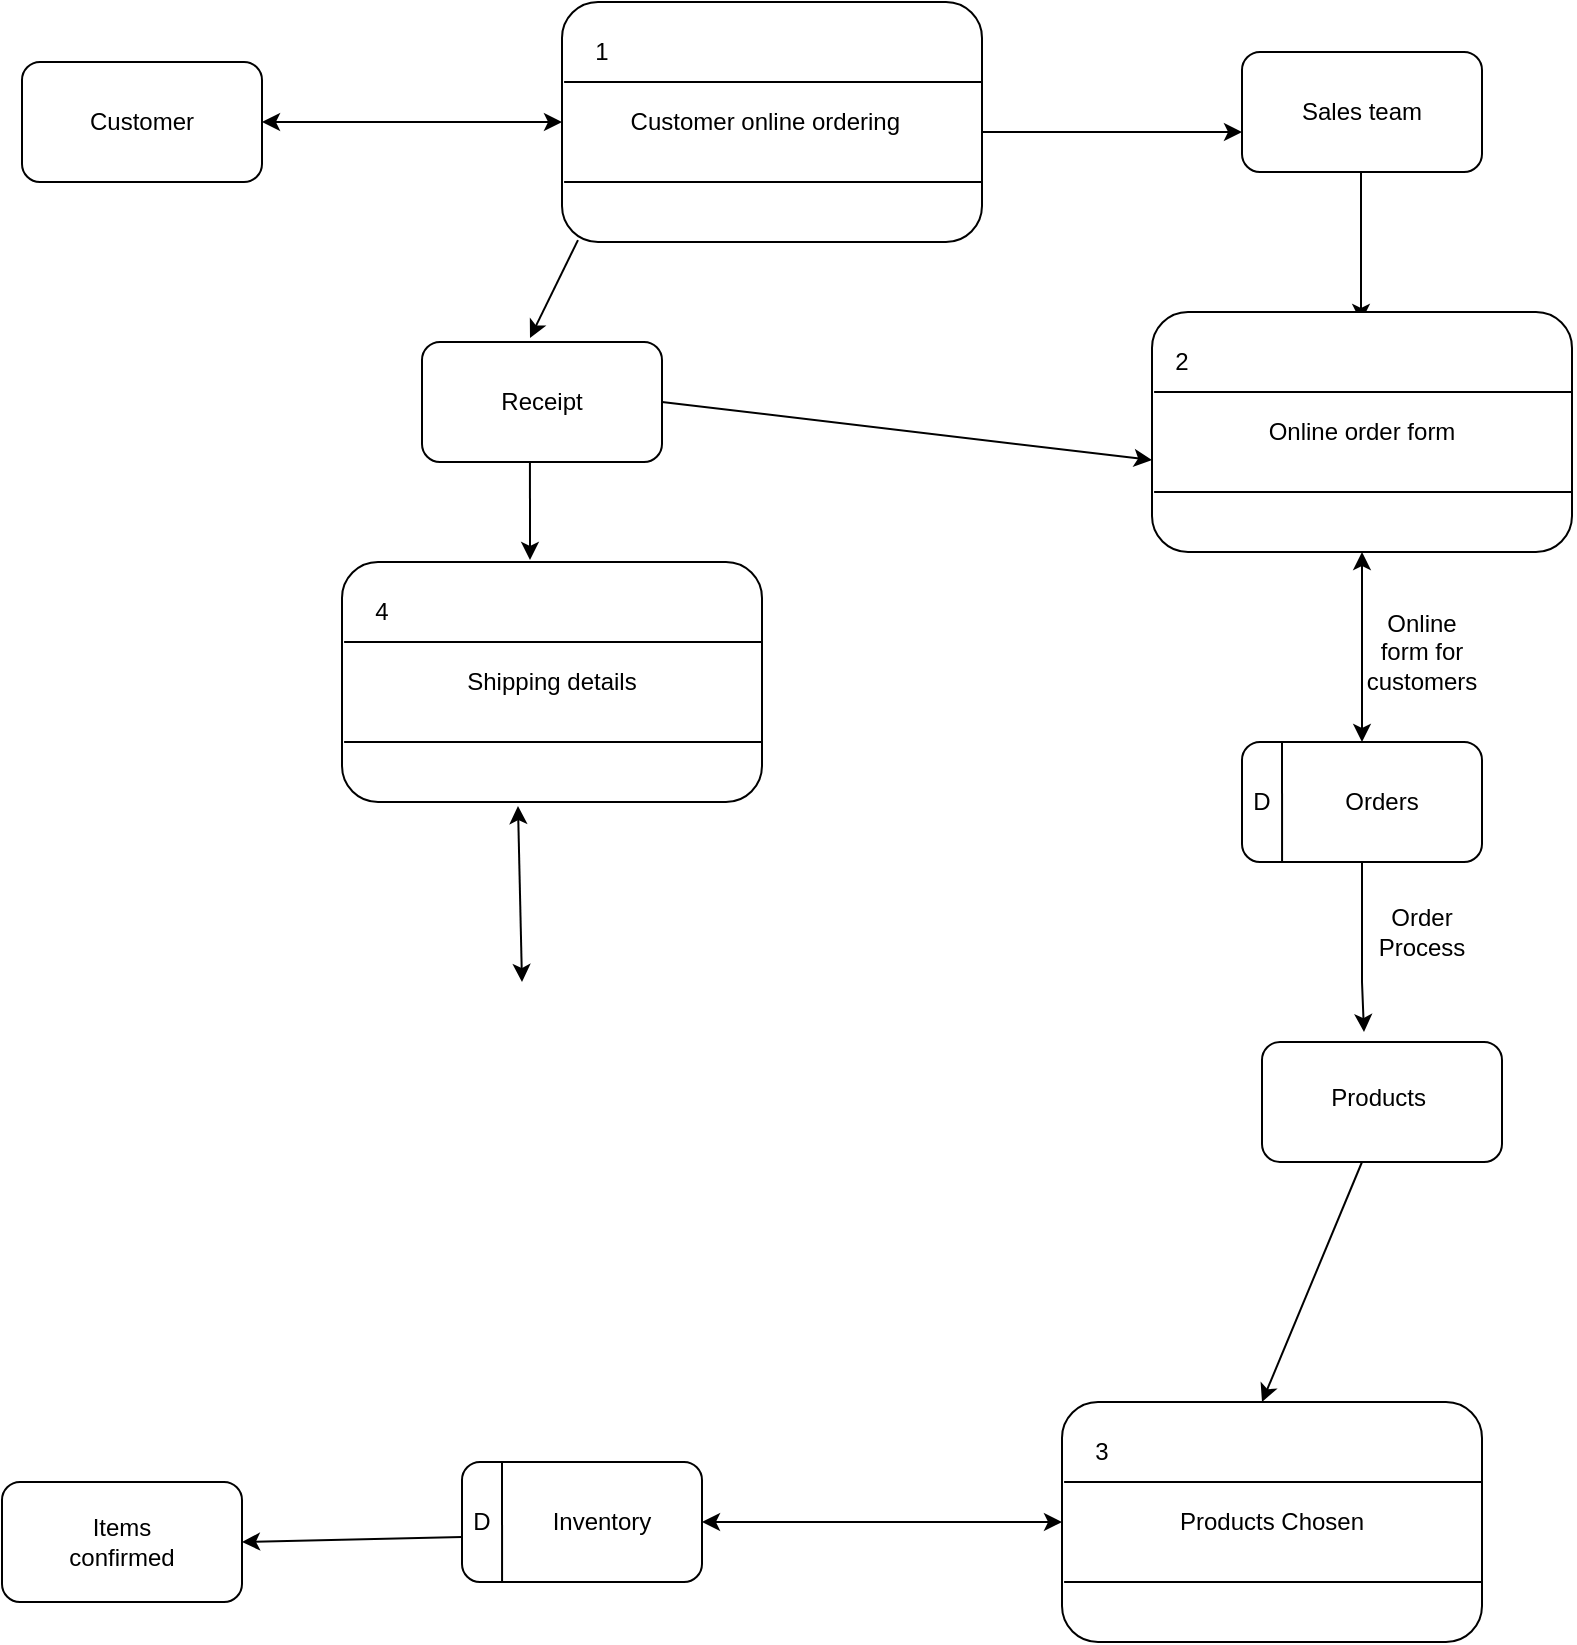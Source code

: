 <mxfile version="18.1.2" type="github">
  <diagram id="bfzW_d-6oRnT0RZYZXPe" name="Page-1">
    <mxGraphModel dx="2062" dy="1154" grid="1" gridSize="10" guides="1" tooltips="1" connect="1" arrows="1" fold="1" page="1" pageScale="1" pageWidth="850" pageHeight="1100" math="0" shadow="0">
      <root>
        <mxCell id="0" />
        <mxCell id="1" parent="0" />
        <mxCell id="C1VxZ8XKzOwLKLjluhn4-1" value="Customer online ordering&amp;nbsp;&amp;nbsp;" style="rounded=1;whiteSpace=wrap;html=1;" parent="1" vertex="1">
          <mxGeometry x="340" y="130" width="210" height="120" as="geometry" />
        </mxCell>
        <mxCell id="C1VxZ8XKzOwLKLjluhn4-3" value="" style="endArrow=none;html=1;rounded=0;entryX=0.005;entryY=0.375;entryDx=0;entryDy=0;entryPerimeter=0;" parent="1" edge="1">
          <mxGeometry width="50" height="50" relative="1" as="geometry">
            <mxPoint x="550" y="220" as="sourcePoint" />
            <mxPoint x="341.05" y="220" as="targetPoint" />
          </mxGeometry>
        </mxCell>
        <mxCell id="C1VxZ8XKzOwLKLjluhn4-4" value="" style="endArrow=none;html=1;rounded=0;entryX=0.005;entryY=0.375;entryDx=0;entryDy=0;entryPerimeter=0;" parent="1" edge="1">
          <mxGeometry width="50" height="50" relative="1" as="geometry">
            <mxPoint x="550" y="170" as="sourcePoint" />
            <mxPoint x="341.05" y="170" as="targetPoint" />
          </mxGeometry>
        </mxCell>
        <mxCell id="wWReXJp32-VLOhJJQEyG-62" value="" style="rounded=1;whiteSpace=wrap;html=1;" parent="1" vertex="1">
          <mxGeometry x="70" y="160" width="120" height="60" as="geometry" />
        </mxCell>
        <mxCell id="wWReXJp32-VLOhJJQEyG-68" value="" style="endArrow=classic;html=1;rounded=0;" parent="1" edge="1">
          <mxGeometry width="50" height="50" relative="1" as="geometry">
            <mxPoint x="550" y="195" as="sourcePoint" />
            <mxPoint x="680" y="195" as="targetPoint" />
          </mxGeometry>
        </mxCell>
        <mxCell id="wWReXJp32-VLOhJJQEyG-69" value="" style="endArrow=classic;startArrow=classic;html=1;rounded=0;" parent="1" edge="1">
          <mxGeometry width="50" height="50" relative="1" as="geometry">
            <mxPoint x="190" y="190" as="sourcePoint" />
            <mxPoint x="340" y="190" as="targetPoint" />
          </mxGeometry>
        </mxCell>
        <mxCell id="wWReXJp32-VLOhJJQEyG-70" value="" style="rounded=1;whiteSpace=wrap;html=1;" parent="1" vertex="1">
          <mxGeometry x="680" y="155" width="120" height="60" as="geometry" />
        </mxCell>
        <mxCell id="wWReXJp32-VLOhJJQEyG-73" value="Sales team" style="text;html=1;strokeColor=none;fillColor=none;align=center;verticalAlign=middle;whiteSpace=wrap;rounded=0;" parent="1" vertex="1">
          <mxGeometry x="690" y="170" width="100" height="30" as="geometry" />
        </mxCell>
        <mxCell id="wWReXJp32-VLOhJJQEyG-74" value="" style="endArrow=classic;html=1;rounded=0;" parent="1" edge="1">
          <mxGeometry width="50" height="50" relative="1" as="geometry">
            <mxPoint x="739.5" y="215" as="sourcePoint" />
            <mxPoint x="739.5" y="290" as="targetPoint" />
          </mxGeometry>
        </mxCell>
        <mxCell id="wWReXJp32-VLOhJJQEyG-78" value="Online order form" style="rounded=1;whiteSpace=wrap;html=1;" parent="1" vertex="1">
          <mxGeometry x="635" y="285" width="210" height="120" as="geometry" />
        </mxCell>
        <mxCell id="wWReXJp32-VLOhJJQEyG-79" value="" style="endArrow=none;html=1;rounded=0;entryX=0.005;entryY=0.375;entryDx=0;entryDy=0;entryPerimeter=0;" parent="1" edge="1">
          <mxGeometry width="50" height="50" relative="1" as="geometry">
            <mxPoint x="845" y="375" as="sourcePoint" />
            <mxPoint x="636.05" y="375" as="targetPoint" />
          </mxGeometry>
        </mxCell>
        <mxCell id="wWReXJp32-VLOhJJQEyG-80" value="" style="endArrow=none;html=1;rounded=0;entryX=0.005;entryY=0.375;entryDx=0;entryDy=0;entryPerimeter=0;" parent="1" edge="1">
          <mxGeometry width="50" height="50" relative="1" as="geometry">
            <mxPoint x="845" y="325" as="sourcePoint" />
            <mxPoint x="636.05" y="325" as="targetPoint" />
          </mxGeometry>
        </mxCell>
        <mxCell id="wWReXJp32-VLOhJJQEyG-81" value="" style="endArrow=classic;startArrow=classic;html=1;rounded=0;entryX=0.5;entryY=1;entryDx=0;entryDy=0;" parent="1" target="wWReXJp32-VLOhJJQEyG-78" edge="1">
          <mxGeometry width="50" height="50" relative="1" as="geometry">
            <mxPoint x="740" y="500" as="sourcePoint" />
            <mxPoint x="750" y="480" as="targetPoint" />
            <Array as="points" />
          </mxGeometry>
        </mxCell>
        <mxCell id="wWReXJp32-VLOhJJQEyG-82" value="Customer" style="text;html=1;strokeColor=none;fillColor=none;align=center;verticalAlign=middle;whiteSpace=wrap;rounded=0;" parent="1" vertex="1">
          <mxGeometry x="100" y="175" width="60" height="30" as="geometry" />
        </mxCell>
        <mxCell id="wWReXJp32-VLOhJJQEyG-83" value="" style="rounded=1;whiteSpace=wrap;html=1;" parent="1" vertex="1">
          <mxGeometry x="680" y="500" width="120" height="60" as="geometry" />
        </mxCell>
        <mxCell id="wWReXJp32-VLOhJJQEyG-84" value="" style="endArrow=none;html=1;rounded=0;exitX=0.167;exitY=1;exitDx=0;exitDy=0;exitPerimeter=0;" parent="1" source="wWReXJp32-VLOhJJQEyG-83" edge="1">
          <mxGeometry width="50" height="50" relative="1" as="geometry">
            <mxPoint x="670" y="550" as="sourcePoint" />
            <mxPoint x="700" y="500" as="targetPoint" />
          </mxGeometry>
        </mxCell>
        <mxCell id="wWReXJp32-VLOhJJQEyG-85" value="D" style="text;html=1;strokeColor=none;fillColor=none;align=center;verticalAlign=middle;whiteSpace=wrap;rounded=0;" parent="1" vertex="1">
          <mxGeometry x="680" y="515" width="20" height="30" as="geometry" />
        </mxCell>
        <mxCell id="wWReXJp32-VLOhJJQEyG-86" value="Orders" style="text;html=1;strokeColor=none;fillColor=none;align=center;verticalAlign=middle;whiteSpace=wrap;rounded=0;" parent="1" vertex="1">
          <mxGeometry x="700" y="515" width="100" height="30" as="geometry" />
        </mxCell>
        <mxCell id="wWReXJp32-VLOhJJQEyG-87" value="1" style="text;html=1;strokeColor=none;fillColor=none;align=center;verticalAlign=middle;whiteSpace=wrap;rounded=0;" parent="1" vertex="1">
          <mxGeometry x="330" y="140" width="60" height="30" as="geometry" />
        </mxCell>
        <mxCell id="wWReXJp32-VLOhJJQEyG-88" value="2" style="text;html=1;strokeColor=none;fillColor=none;align=center;verticalAlign=middle;whiteSpace=wrap;rounded=0;" parent="1" vertex="1">
          <mxGeometry x="620" y="295" width="60" height="30" as="geometry" />
        </mxCell>
        <mxCell id="wWReXJp32-VLOhJJQEyG-89" value="" style="endArrow=classic;html=1;rounded=0;exitX=0.5;exitY=1;exitDx=0;exitDy=0;entryX=0.425;entryY=-0.083;entryDx=0;entryDy=0;entryPerimeter=0;" parent="1" source="wWReXJp32-VLOhJJQEyG-83" edge="1" target="wWReXJp32-VLOhJJQEyG-90">
          <mxGeometry width="50" height="50" relative="1" as="geometry">
            <mxPoint x="680" y="640" as="sourcePoint" />
            <mxPoint x="640" y="670" as="targetPoint" />
            <Array as="points">
              <mxPoint x="740" y="620" />
            </Array>
          </mxGeometry>
        </mxCell>
        <mxCell id="wWReXJp32-VLOhJJQEyG-90" value="" style="rounded=1;whiteSpace=wrap;html=1;" parent="1" vertex="1">
          <mxGeometry x="690" y="650" width="120" height="60" as="geometry" />
        </mxCell>
        <mxCell id="wWReXJp32-VLOhJJQEyG-91" value="Products&amp;nbsp;" style="text;html=1;strokeColor=none;fillColor=none;align=center;verticalAlign=middle;whiteSpace=wrap;rounded=0;" parent="1" vertex="1">
          <mxGeometry x="700" y="665" width="100" height="25" as="geometry" />
        </mxCell>
        <mxCell id="19ECKn68sFGcYvQ7kJFy-1" value="Products Chosen" style="rounded=1;whiteSpace=wrap;html=1;" vertex="1" parent="1">
          <mxGeometry x="590" y="830" width="210" height="120" as="geometry" />
        </mxCell>
        <mxCell id="19ECKn68sFGcYvQ7kJFy-2" value="" style="endArrow=none;html=1;rounded=0;entryX=0.005;entryY=0.375;entryDx=0;entryDy=0;entryPerimeter=0;" edge="1" parent="1">
          <mxGeometry width="50" height="50" relative="1" as="geometry">
            <mxPoint x="800" y="920" as="sourcePoint" />
            <mxPoint x="591.05" y="920" as="targetPoint" />
          </mxGeometry>
        </mxCell>
        <mxCell id="19ECKn68sFGcYvQ7kJFy-3" value="" style="endArrow=none;html=1;rounded=0;entryX=0.005;entryY=0.375;entryDx=0;entryDy=0;entryPerimeter=0;" edge="1" parent="1">
          <mxGeometry width="50" height="50" relative="1" as="geometry">
            <mxPoint x="800" y="870" as="sourcePoint" />
            <mxPoint x="591.05" y="870" as="targetPoint" />
          </mxGeometry>
        </mxCell>
        <mxCell id="19ECKn68sFGcYvQ7kJFy-4" value="3" style="text;html=1;strokeColor=none;fillColor=none;align=center;verticalAlign=middle;whiteSpace=wrap;rounded=0;" vertex="1" parent="1">
          <mxGeometry x="580" y="840" width="60" height="30" as="geometry" />
        </mxCell>
        <mxCell id="19ECKn68sFGcYvQ7kJFy-6" value="" style="endArrow=classic;startArrow=classic;html=1;rounded=0;exitX=0;exitY=0.5;exitDx=0;exitDy=0;entryX=1;entryY=0.5;entryDx=0;entryDy=0;" edge="1" parent="1" source="19ECKn68sFGcYvQ7kJFy-1" target="19ECKn68sFGcYvQ7kJFy-10">
          <mxGeometry width="50" height="50" relative="1" as="geometry">
            <mxPoint x="470" y="910" as="sourcePoint" />
            <mxPoint x="470" y="890" as="targetPoint" />
          </mxGeometry>
        </mxCell>
        <mxCell id="19ECKn68sFGcYvQ7kJFy-7" value="" style="rounded=1;whiteSpace=wrap;html=1;" vertex="1" parent="1">
          <mxGeometry x="290" y="860" width="120" height="60" as="geometry" />
        </mxCell>
        <mxCell id="19ECKn68sFGcYvQ7kJFy-8" value="" style="endArrow=none;html=1;rounded=0;exitX=0.167;exitY=1;exitDx=0;exitDy=0;exitPerimeter=0;" edge="1" parent="1" source="19ECKn68sFGcYvQ7kJFy-7">
          <mxGeometry width="50" height="50" relative="1" as="geometry">
            <mxPoint x="280" y="910" as="sourcePoint" />
            <mxPoint x="310" y="860" as="targetPoint" />
          </mxGeometry>
        </mxCell>
        <mxCell id="19ECKn68sFGcYvQ7kJFy-9" value="D" style="text;html=1;strokeColor=none;fillColor=none;align=center;verticalAlign=middle;whiteSpace=wrap;rounded=0;" vertex="1" parent="1">
          <mxGeometry x="290" y="875" width="20" height="30" as="geometry" />
        </mxCell>
        <mxCell id="19ECKn68sFGcYvQ7kJFy-10" value="Inventory" style="text;html=1;strokeColor=none;fillColor=none;align=center;verticalAlign=middle;whiteSpace=wrap;rounded=0;" vertex="1" parent="1">
          <mxGeometry x="310" y="875" width="100" height="30" as="geometry" />
        </mxCell>
        <mxCell id="19ECKn68sFGcYvQ7kJFy-11" value="" style="endArrow=classic;html=1;rounded=0;exitX=0.038;exitY=0.992;exitDx=0;exitDy=0;exitPerimeter=0;entryX=0.45;entryY=-0.033;entryDx=0;entryDy=0;entryPerimeter=0;" edge="1" parent="1" source="C1VxZ8XKzOwLKLjluhn4-1" target="19ECKn68sFGcYvQ7kJFy-12">
          <mxGeometry width="50" height="50" relative="1" as="geometry">
            <mxPoint x="340" y="290" as="sourcePoint" />
            <mxPoint x="300" y="360" as="targetPoint" />
          </mxGeometry>
        </mxCell>
        <mxCell id="19ECKn68sFGcYvQ7kJFy-12" value="" style="rounded=1;whiteSpace=wrap;html=1;" vertex="1" parent="1">
          <mxGeometry x="270" y="300" width="120" height="60" as="geometry" />
        </mxCell>
        <mxCell id="19ECKn68sFGcYvQ7kJFy-13" value="Receipt" style="text;html=1;strokeColor=none;fillColor=none;align=center;verticalAlign=middle;whiteSpace=wrap;rounded=0;" vertex="1" parent="1">
          <mxGeometry x="300" y="315" width="60" height="30" as="geometry" />
        </mxCell>
        <mxCell id="19ECKn68sFGcYvQ7kJFy-14" value="" style="endArrow=classic;html=1;rounded=0;entryX=0;entryY=0.617;entryDx=0;entryDy=0;entryPerimeter=0;exitX=1;exitY=0.5;exitDx=0;exitDy=0;" edge="1" parent="1" source="19ECKn68sFGcYvQ7kJFy-12" target="wWReXJp32-VLOhJJQEyG-78">
          <mxGeometry width="50" height="50" relative="1" as="geometry">
            <mxPoint x="350" y="390" as="sourcePoint" />
            <mxPoint x="400" y="340" as="targetPoint" />
          </mxGeometry>
        </mxCell>
        <mxCell id="19ECKn68sFGcYvQ7kJFy-15" value="" style="endArrow=classic;html=1;rounded=0;exitX=0.038;exitY=0.992;exitDx=0;exitDy=0;exitPerimeter=0;" edge="1" parent="1">
          <mxGeometry width="50" height="50" relative="1" as="geometry">
            <mxPoint x="323.98" y="360" as="sourcePoint" />
            <mxPoint x="324" y="409" as="targetPoint" />
          </mxGeometry>
        </mxCell>
        <mxCell id="19ECKn68sFGcYvQ7kJFy-16" value="Shipping details" style="rounded=1;whiteSpace=wrap;html=1;" vertex="1" parent="1">
          <mxGeometry x="230" y="410" width="210" height="120" as="geometry" />
        </mxCell>
        <mxCell id="19ECKn68sFGcYvQ7kJFy-17" value="" style="endArrow=none;html=1;rounded=0;entryX=0.005;entryY=0.375;entryDx=0;entryDy=0;entryPerimeter=0;" edge="1" parent="1">
          <mxGeometry width="50" height="50" relative="1" as="geometry">
            <mxPoint x="440" y="500" as="sourcePoint" />
            <mxPoint x="231.05" y="500" as="targetPoint" />
          </mxGeometry>
        </mxCell>
        <mxCell id="19ECKn68sFGcYvQ7kJFy-18" value="" style="endArrow=none;html=1;rounded=0;entryX=0.005;entryY=0.375;entryDx=0;entryDy=0;entryPerimeter=0;" edge="1" parent="1">
          <mxGeometry width="50" height="50" relative="1" as="geometry">
            <mxPoint x="440" y="450" as="sourcePoint" />
            <mxPoint x="231.05" y="450" as="targetPoint" />
          </mxGeometry>
        </mxCell>
        <mxCell id="19ECKn68sFGcYvQ7kJFy-19" value="4" style="text;html=1;strokeColor=none;fillColor=none;align=center;verticalAlign=middle;whiteSpace=wrap;rounded=0;" vertex="1" parent="1">
          <mxGeometry x="220" y="420" width="60" height="30" as="geometry" />
        </mxCell>
        <mxCell id="19ECKn68sFGcYvQ7kJFy-20" value="" style="endArrow=classic;startArrow=classic;html=1;rounded=0;entryX=0.419;entryY=1.017;entryDx=0;entryDy=0;entryPerimeter=0;" edge="1" parent="1" target="19ECKn68sFGcYvQ7kJFy-16">
          <mxGeometry width="50" height="50" relative="1" as="geometry">
            <mxPoint x="320" y="620" as="sourcePoint" />
            <mxPoint x="370" y="570" as="targetPoint" />
          </mxGeometry>
        </mxCell>
        <mxCell id="19ECKn68sFGcYvQ7kJFy-21" value="" style="endArrow=classic;html=1;rounded=0;exitX=0;exitY=1;exitDx=0;exitDy=0;" edge="1" parent="1">
          <mxGeometry width="50" height="50" relative="1" as="geometry">
            <mxPoint x="740" y="710" as="sourcePoint" />
            <mxPoint x="690" y="830" as="targetPoint" />
          </mxGeometry>
        </mxCell>
        <mxCell id="19ECKn68sFGcYvQ7kJFy-22" value="Order Process" style="text;html=1;strokeColor=none;fillColor=none;align=center;verticalAlign=middle;whiteSpace=wrap;rounded=0;" vertex="1" parent="1">
          <mxGeometry x="740" y="580" width="60" height="30" as="geometry" />
        </mxCell>
        <mxCell id="19ECKn68sFGcYvQ7kJFy-23" value="Online form for customers" style="text;html=1;strokeColor=none;fillColor=none;align=center;verticalAlign=middle;whiteSpace=wrap;rounded=0;" vertex="1" parent="1">
          <mxGeometry x="740" y="440" width="60" height="30" as="geometry" />
        </mxCell>
        <mxCell id="19ECKn68sFGcYvQ7kJFy-24" value="" style="rounded=1;whiteSpace=wrap;html=1;" vertex="1" parent="1">
          <mxGeometry x="60" y="870" width="120" height="60" as="geometry" />
        </mxCell>
        <mxCell id="19ECKn68sFGcYvQ7kJFy-25" value="Items confirmed" style="text;html=1;strokeColor=none;fillColor=none;align=center;verticalAlign=middle;whiteSpace=wrap;rounded=0;" vertex="1" parent="1">
          <mxGeometry x="90" y="885" width="60" height="30" as="geometry" />
        </mxCell>
        <mxCell id="19ECKn68sFGcYvQ7kJFy-26" value="" style="endArrow=classic;html=1;rounded=0;entryX=1;entryY=0.5;entryDx=0;entryDy=0;exitX=0;exitY=0.75;exitDx=0;exitDy=0;" edge="1" parent="1" source="19ECKn68sFGcYvQ7kJFy-9" target="19ECKn68sFGcYvQ7kJFy-24">
          <mxGeometry width="50" height="50" relative="1" as="geometry">
            <mxPoint x="340" y="860" as="sourcePoint" />
            <mxPoint x="390" y="810" as="targetPoint" />
          </mxGeometry>
        </mxCell>
      </root>
    </mxGraphModel>
  </diagram>
</mxfile>
